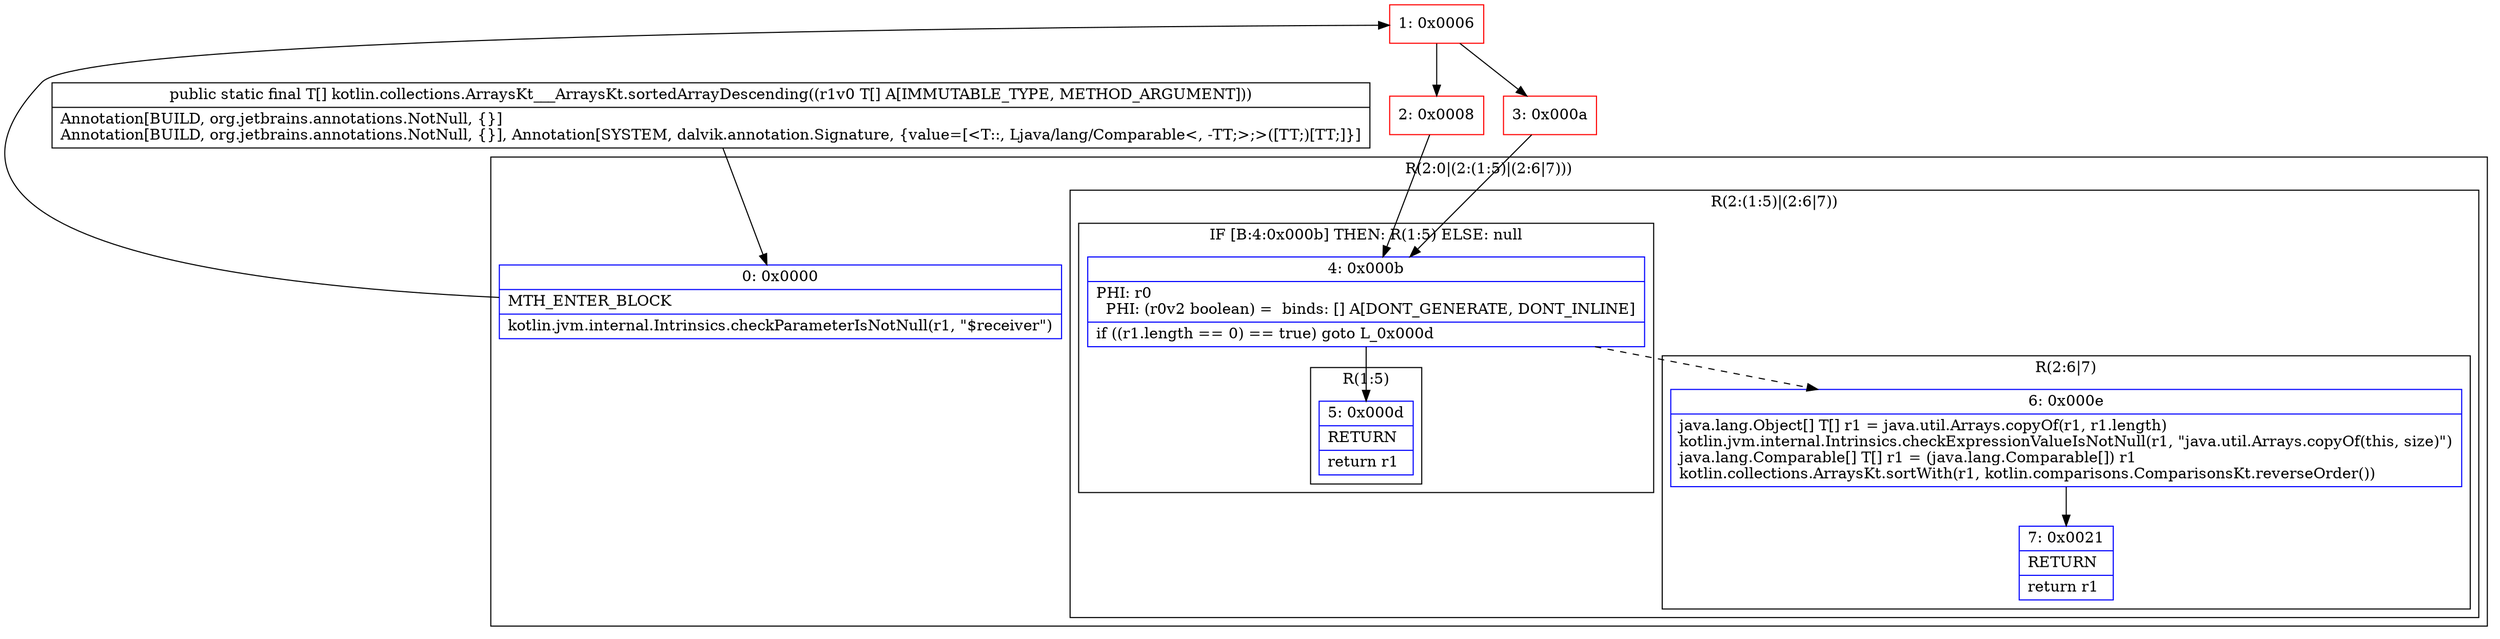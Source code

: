 digraph "CFG forkotlin.collections.ArraysKt___ArraysKt.sortedArrayDescending([Ljava\/lang\/Comparable;)[Ljava\/lang\/Comparable;" {
subgraph cluster_Region_2089408065 {
label = "R(2:0|(2:(1:5)|(2:6|7)))";
node [shape=record,color=blue];
Node_0 [shape=record,label="{0\:\ 0x0000|MTH_ENTER_BLOCK\l|kotlin.jvm.internal.Intrinsics.checkParameterIsNotNull(r1, \"$receiver\")\l}"];
subgraph cluster_Region_729046965 {
label = "R(2:(1:5)|(2:6|7))";
node [shape=record,color=blue];
subgraph cluster_IfRegion_629809147 {
label = "IF [B:4:0x000b] THEN: R(1:5) ELSE: null";
node [shape=record,color=blue];
Node_4 [shape=record,label="{4\:\ 0x000b|PHI: r0 \l  PHI: (r0v2 boolean) =  binds: [] A[DONT_GENERATE, DONT_INLINE]\l|if ((r1.length == 0) == true) goto L_0x000d\l}"];
subgraph cluster_Region_1802683053 {
label = "R(1:5)";
node [shape=record,color=blue];
Node_5 [shape=record,label="{5\:\ 0x000d|RETURN\l|return r1\l}"];
}
}
subgraph cluster_Region_358428908 {
label = "R(2:6|7)";
node [shape=record,color=blue];
Node_6 [shape=record,label="{6\:\ 0x000e|java.lang.Object[] T[] r1 = java.util.Arrays.copyOf(r1, r1.length)\lkotlin.jvm.internal.Intrinsics.checkExpressionValueIsNotNull(r1, \"java.util.Arrays.copyOf(this, size)\")\ljava.lang.Comparable[] T[] r1 = (java.lang.Comparable[]) r1\lkotlin.collections.ArraysKt.sortWith(r1, kotlin.comparisons.ComparisonsKt.reverseOrder())\l}"];
Node_7 [shape=record,label="{7\:\ 0x0021|RETURN\l|return r1\l}"];
}
}
}
Node_1 [shape=record,color=red,label="{1\:\ 0x0006}"];
Node_2 [shape=record,color=red,label="{2\:\ 0x0008}"];
Node_3 [shape=record,color=red,label="{3\:\ 0x000a}"];
MethodNode[shape=record,label="{public static final T[] kotlin.collections.ArraysKt___ArraysKt.sortedArrayDescending((r1v0 T[] A[IMMUTABLE_TYPE, METHOD_ARGUMENT]))  | Annotation[BUILD, org.jetbrains.annotations.NotNull, \{\}]\lAnnotation[BUILD, org.jetbrains.annotations.NotNull, \{\}], Annotation[SYSTEM, dalvik.annotation.Signature, \{value=[\<T::, Ljava\/lang\/Comparable\<, \-TT;\>;\>([TT;)[TT;]\}]\l}"];
MethodNode -> Node_0;
Node_0 -> Node_1;
Node_4 -> Node_5;
Node_4 -> Node_6[style=dashed];
Node_6 -> Node_7;
Node_1 -> Node_2;
Node_1 -> Node_3;
Node_2 -> Node_4;
Node_3 -> Node_4;
}

